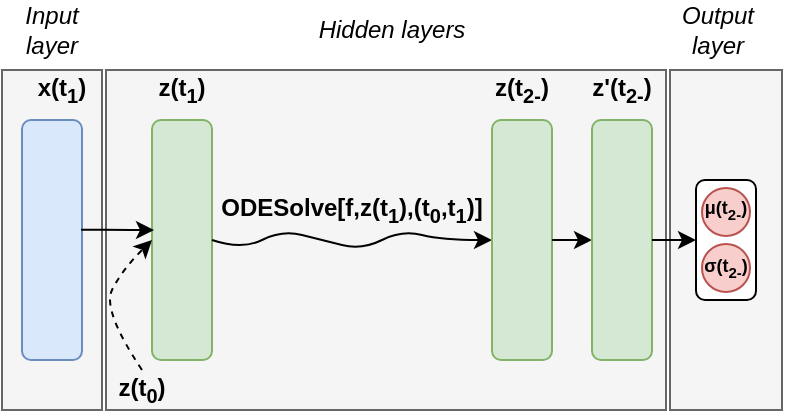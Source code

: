 <mxfile version="15.1.0" type="github">
  <diagram id="RBb7oxttxBgPXwsNeLO2" name="Page-1">
    <mxGraphModel dx="785" dy="431" grid="1" gridSize="10" guides="1" tooltips="1" connect="1" arrows="1" fold="1" page="1" pageScale="1" pageWidth="850" pageHeight="1100" math="0" shadow="0">
      <root>
        <mxCell id="0" />
        <mxCell id="1" parent="0" />
        <mxCell id="3_Mve7OBSd4JhuLEOyqr-21" value="" style="rounded=0;whiteSpace=wrap;html=1;fillColor=#f5f5f5;strokeColor=#666666;fontColor=#333333;" vertex="1" parent="1">
          <mxGeometry x="524" y="130" width="56" height="170" as="geometry" />
        </mxCell>
        <mxCell id="3_Mve7OBSd4JhuLEOyqr-20" value="" style="rounded=0;whiteSpace=wrap;html=1;fillColor=#f5f5f5;strokeColor=#666666;fontColor=#333333;" vertex="1" parent="1">
          <mxGeometry x="190" y="130" width="50" height="170" as="geometry" />
        </mxCell>
        <mxCell id="3_Mve7OBSd4JhuLEOyqr-9" value="" style="rounded=0;whiteSpace=wrap;html=1;fillColor=#f5f5f5;strokeColor=#666666;fontColor=#333333;" vertex="1" parent="1">
          <mxGeometry x="242" y="130" width="280" height="170" as="geometry" />
        </mxCell>
        <mxCell id="Kc7W_aGzd4kmXyvqEKLv-1" value="" style="rounded=1;whiteSpace=wrap;html=1;rotation=90;fillColor=#dae8fc;strokeColor=#6c8ebf;" parent="1" vertex="1">
          <mxGeometry x="155" y="200" width="120" height="30" as="geometry" />
        </mxCell>
        <mxCell id="Kc7W_aGzd4kmXyvqEKLv-2" value="x(t&lt;sub&gt;1&lt;/sub&gt;)" style="text;html=1;strokeColor=none;fillColor=none;align=center;verticalAlign=middle;whiteSpace=wrap;rounded=0;fontStyle=1" parent="1" vertex="1">
          <mxGeometry x="200" y="130" width="40" height="20" as="geometry" />
        </mxCell>
        <mxCell id="Kc7W_aGzd4kmXyvqEKLv-3" value="" style="rounded=1;whiteSpace=wrap;html=1;rotation=90;fillColor=#d5e8d4;strokeColor=#82b366;" parent="1" vertex="1">
          <mxGeometry x="220" y="200" width="120" height="30" as="geometry" />
        </mxCell>
        <mxCell id="Kc7W_aGzd4kmXyvqEKLv-4" value="z(t&lt;sub&gt;1&lt;/sub&gt;)" style="text;html=1;strokeColor=none;fillColor=none;align=center;verticalAlign=middle;whiteSpace=wrap;rounded=0;fontStyle=1" parent="1" vertex="1">
          <mxGeometry x="260" y="130" width="40" height="20" as="geometry" />
        </mxCell>
        <mxCell id="Kc7W_aGzd4kmXyvqEKLv-6" value="" style="endArrow=classic;html=1;exitX=0.457;exitY=0.016;exitDx=0;exitDy=0;exitPerimeter=0;" parent="1" source="Kc7W_aGzd4kmXyvqEKLv-1" edge="1">
          <mxGeometry width="50" height="50" relative="1" as="geometry">
            <mxPoint x="240" y="210" as="sourcePoint" />
            <mxPoint x="266" y="210" as="targetPoint" />
            <Array as="points">
              <mxPoint x="250" y="210" />
            </Array>
          </mxGeometry>
        </mxCell>
        <mxCell id="Kc7W_aGzd4kmXyvqEKLv-8" value="" style="curved=1;endArrow=classic;html=1;entryX=0.5;entryY=1;entryDx=0;entryDy=0;dashed=1;exitX=0.5;exitY=0;exitDx=0;exitDy=0;" parent="1" target="Kc7W_aGzd4kmXyvqEKLv-3" edge="1" source="Kc7W_aGzd4kmXyvqEKLv-10">
          <mxGeometry width="50" height="50" relative="1" as="geometry">
            <mxPoint x="250" y="280" as="sourcePoint" />
            <mxPoint x="260" y="220" as="targetPoint" />
            <Array as="points">
              <mxPoint x="240" y="250" />
              <mxPoint x="250" y="230" />
            </Array>
          </mxGeometry>
        </mxCell>
        <mxCell id="Kc7W_aGzd4kmXyvqEKLv-10" value="z(t&lt;sub&gt;0&lt;/sub&gt;)" style="text;html=1;strokeColor=none;fillColor=none;align=center;verticalAlign=middle;whiteSpace=wrap;rounded=0;fontStyle=1" parent="1" vertex="1">
          <mxGeometry x="240" y="280" width="40" height="20" as="geometry" />
        </mxCell>
        <mxCell id="Kc7W_aGzd4kmXyvqEKLv-11" value="" style="curved=1;endArrow=classic;html=1;exitX=0.5;exitY=0;exitDx=0;exitDy=0;entryX=0.5;entryY=1;entryDx=0;entryDy=0;" parent="1" source="Kc7W_aGzd4kmXyvqEKLv-3" edge="1" target="Kc7W_aGzd4kmXyvqEKLv-12">
          <mxGeometry width="50" height="50" relative="1" as="geometry">
            <mxPoint x="330" y="220" as="sourcePoint" />
            <mxPoint x="380" y="215" as="targetPoint" />
            <Array as="points">
              <mxPoint x="310" y="220" />
              <mxPoint x="330" y="210" />
              <mxPoint x="350" y="215" />
              <mxPoint x="370" y="220" />
              <mxPoint x="390" y="210" />
              <mxPoint x="410" y="215" />
            </Array>
          </mxGeometry>
        </mxCell>
        <mxCell id="Kc7W_aGzd4kmXyvqEKLv-12" value="" style="rounded=1;whiteSpace=wrap;html=1;rotation=90;fillColor=#d5e8d4;strokeColor=#82b366;" parent="1" vertex="1">
          <mxGeometry x="390" y="200" width="120" height="30" as="geometry" />
        </mxCell>
        <mxCell id="Kc7W_aGzd4kmXyvqEKLv-13" value="ODESolve[f,z(t&lt;sub&gt;1&lt;/sub&gt;),(t&lt;sub&gt;0&lt;/sub&gt;,t&lt;sub&gt;1&lt;/sub&gt;)]" style="text;html=1;strokeColor=none;fillColor=none;align=center;verticalAlign=middle;whiteSpace=wrap;rounded=0;fontStyle=1" parent="1" vertex="1">
          <mxGeometry x="290" y="190" width="150" height="20" as="geometry" />
        </mxCell>
        <mxCell id="Kc7W_aGzd4kmXyvqEKLv-15" value="z(t&lt;sub&gt;2-&lt;/sub&gt;)" style="text;html=1;strokeColor=none;fillColor=none;align=center;verticalAlign=middle;whiteSpace=wrap;rounded=0;fontStyle=1" parent="1" vertex="1">
          <mxGeometry x="430" y="130" width="40" height="20" as="geometry" />
        </mxCell>
        <mxCell id="3_Mve7OBSd4JhuLEOyqr-1" value="" style="endArrow=classic;html=1;exitX=0.5;exitY=0;exitDx=0;exitDy=0;entryX=0.5;entryY=0;entryDx=0;entryDy=0;" edge="1" parent="1" source="Kc7W_aGzd4kmXyvqEKLv-12" target="3_Mve7OBSd4JhuLEOyqr-2">
          <mxGeometry width="50" height="50" relative="1" as="geometry">
            <mxPoint x="490" y="220" as="sourcePoint" />
            <mxPoint x="490" y="215" as="targetPoint" />
          </mxGeometry>
        </mxCell>
        <mxCell id="3_Mve7OBSd4JhuLEOyqr-2" value="" style="rounded=1;whiteSpace=wrap;html=1;rotation=-90;fillColor=#d5e8d4;strokeColor=#82b366;" vertex="1" parent="1">
          <mxGeometry x="440" y="200" width="120" height="30" as="geometry" />
        </mxCell>
        <mxCell id="3_Mve7OBSd4JhuLEOyqr-6" value="" style="endArrow=classic;html=1;exitX=0.5;exitY=1;exitDx=0;exitDy=0;entryX=0.5;entryY=1;entryDx=0;entryDy=0;" edge="1" parent="1" source="3_Mve7OBSd4JhuLEOyqr-2" target="3_Mve7OBSd4JhuLEOyqr-10">
          <mxGeometry width="50" height="50" relative="1" as="geometry">
            <mxPoint x="520" y="214.83" as="sourcePoint" />
            <mxPoint x="540.0" y="215" as="targetPoint" />
          </mxGeometry>
        </mxCell>
        <mxCell id="3_Mve7OBSd4JhuLEOyqr-10" value="" style="rounded=1;whiteSpace=wrap;html=1;rotation=90;" vertex="1" parent="1">
          <mxGeometry x="522" y="200" width="60" height="30" as="geometry" />
        </mxCell>
        <mxCell id="3_Mve7OBSd4JhuLEOyqr-12" value="" style="ellipse;whiteSpace=wrap;html=1;aspect=fixed;fillColor=#f8cecc;strokeColor=#b85450;" vertex="1" parent="1">
          <mxGeometry x="540" y="189" width="24" height="24" as="geometry" />
        </mxCell>
        <mxCell id="3_Mve7OBSd4JhuLEOyqr-13" value="" style="ellipse;whiteSpace=wrap;html=1;aspect=fixed;fillColor=#f8cecc;strokeColor=#b85450;" vertex="1" parent="1">
          <mxGeometry x="540" y="217" width="24" height="24" as="geometry" />
        </mxCell>
        <mxCell id="3_Mve7OBSd4JhuLEOyqr-14" value="z&#39;(t&lt;sub&gt;2-&lt;/sub&gt;)" style="text;html=1;strokeColor=none;fillColor=none;align=center;verticalAlign=middle;whiteSpace=wrap;rounded=0;fontStyle=1" vertex="1" parent="1">
          <mxGeometry x="480" y="130" width="40" height="20" as="geometry" />
        </mxCell>
        <mxCell id="3_Mve7OBSd4JhuLEOyqr-15" value="&lt;i&gt;Input layer&lt;/i&gt;" style="text;html=1;strokeColor=none;fillColor=none;align=center;verticalAlign=middle;whiteSpace=wrap;rounded=0;" vertex="1" parent="1">
          <mxGeometry x="190" y="100" width="50" height="20" as="geometry" />
        </mxCell>
        <mxCell id="3_Mve7OBSd4JhuLEOyqr-16" value="&lt;i&gt;Hidden layers&lt;/i&gt;" style="text;html=1;strokeColor=none;fillColor=none;align=center;verticalAlign=middle;whiteSpace=wrap;rounded=0;" vertex="1" parent="1">
          <mxGeometry x="340" y="100" width="90" height="20" as="geometry" />
        </mxCell>
        <mxCell id="3_Mve7OBSd4JhuLEOyqr-17" value="&lt;i&gt;Output layer&lt;/i&gt;" style="text;html=1;strokeColor=none;fillColor=none;align=center;verticalAlign=middle;whiteSpace=wrap;rounded=0;" vertex="1" parent="1">
          <mxGeometry x="517.5" y="100" width="60" height="20" as="geometry" />
        </mxCell>
        <mxCell id="3_Mve7OBSd4JhuLEOyqr-18" value="&lt;font style=&quot;font-size: 9px&quot;&gt;μ(t&lt;sub&gt;2-&lt;/sub&gt;)&lt;/font&gt;" style="text;html=1;strokeColor=none;fillColor=none;align=center;verticalAlign=middle;whiteSpace=wrap;rounded=0;fontStyle=1" vertex="1" parent="1">
          <mxGeometry x="532" y="188" width="40" height="20" as="geometry" />
        </mxCell>
        <mxCell id="3_Mve7OBSd4JhuLEOyqr-19" value="&lt;font style=&quot;font-size: 9px&quot;&gt;&lt;span&gt;σ(&lt;/span&gt;t&lt;sub&gt;2-&lt;/sub&gt;)&lt;/font&gt;" style="text;html=1;strokeColor=none;fillColor=none;align=center;verticalAlign=middle;whiteSpace=wrap;rounded=0;fontStyle=1" vertex="1" parent="1">
          <mxGeometry x="541" y="222" width="22" height="9" as="geometry" />
        </mxCell>
      </root>
    </mxGraphModel>
  </diagram>
</mxfile>
